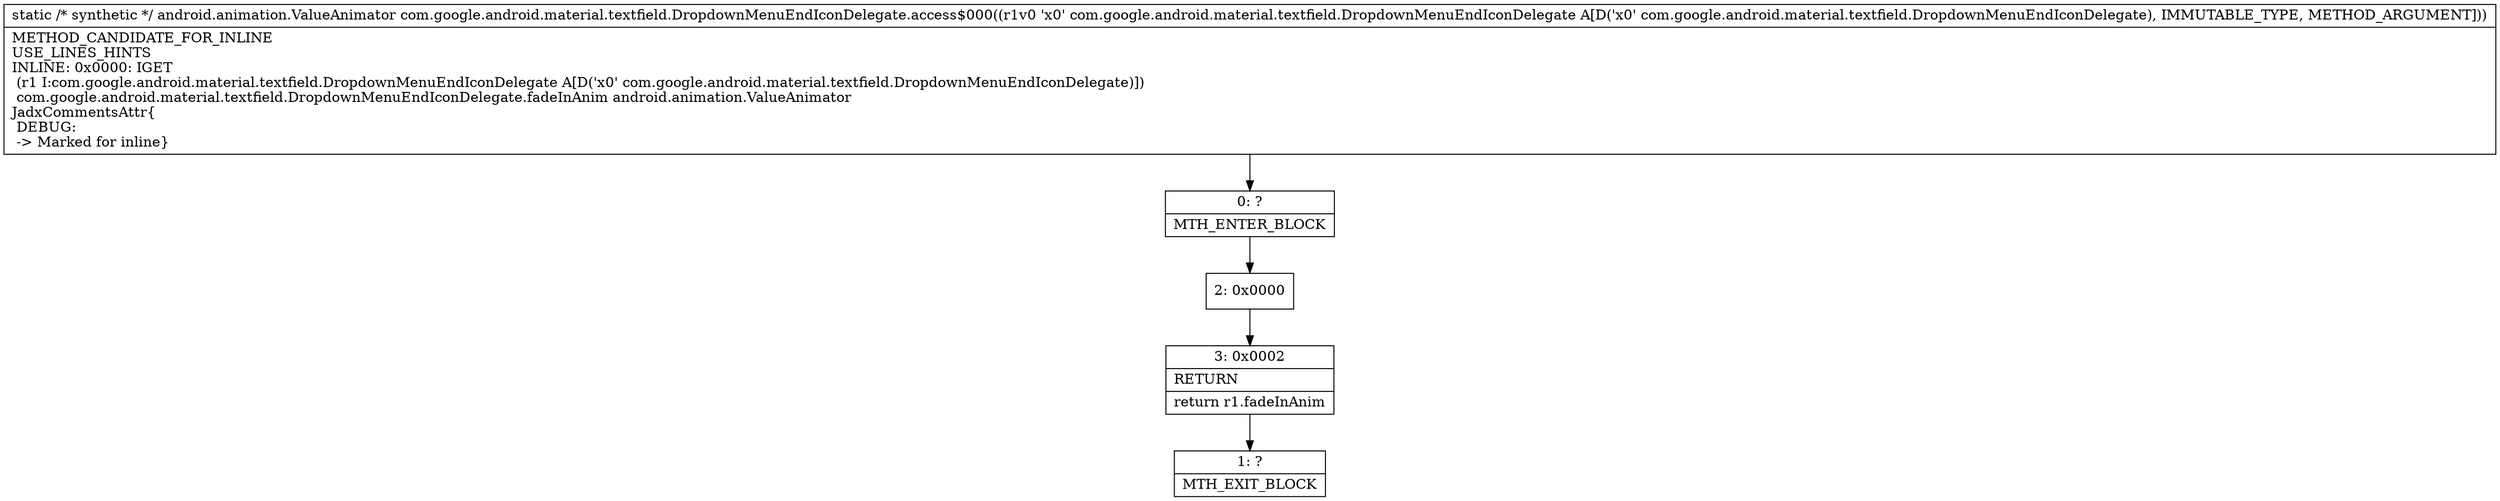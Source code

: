 digraph "CFG forcom.google.android.material.textfield.DropdownMenuEndIconDelegate.access$000(Lcom\/google\/android\/material\/textfield\/DropdownMenuEndIconDelegate;)Landroid\/animation\/ValueAnimator;" {
Node_0 [shape=record,label="{0\:\ ?|MTH_ENTER_BLOCK\l}"];
Node_2 [shape=record,label="{2\:\ 0x0000}"];
Node_3 [shape=record,label="{3\:\ 0x0002|RETURN\l|return r1.fadeInAnim\l}"];
Node_1 [shape=record,label="{1\:\ ?|MTH_EXIT_BLOCK\l}"];
MethodNode[shape=record,label="{static \/* synthetic *\/ android.animation.ValueAnimator com.google.android.material.textfield.DropdownMenuEndIconDelegate.access$000((r1v0 'x0' com.google.android.material.textfield.DropdownMenuEndIconDelegate A[D('x0' com.google.android.material.textfield.DropdownMenuEndIconDelegate), IMMUTABLE_TYPE, METHOD_ARGUMENT]))  | METHOD_CANDIDATE_FOR_INLINE\lUSE_LINES_HINTS\lINLINE: 0x0000: IGET  \l  (r1 I:com.google.android.material.textfield.DropdownMenuEndIconDelegate A[D('x0' com.google.android.material.textfield.DropdownMenuEndIconDelegate)])\l com.google.android.material.textfield.DropdownMenuEndIconDelegate.fadeInAnim android.animation.ValueAnimator\lJadxCommentsAttr\{\l DEBUG: \l \-\> Marked for inline\}\l}"];
MethodNode -> Node_0;Node_0 -> Node_2;
Node_2 -> Node_3;
Node_3 -> Node_1;
}

